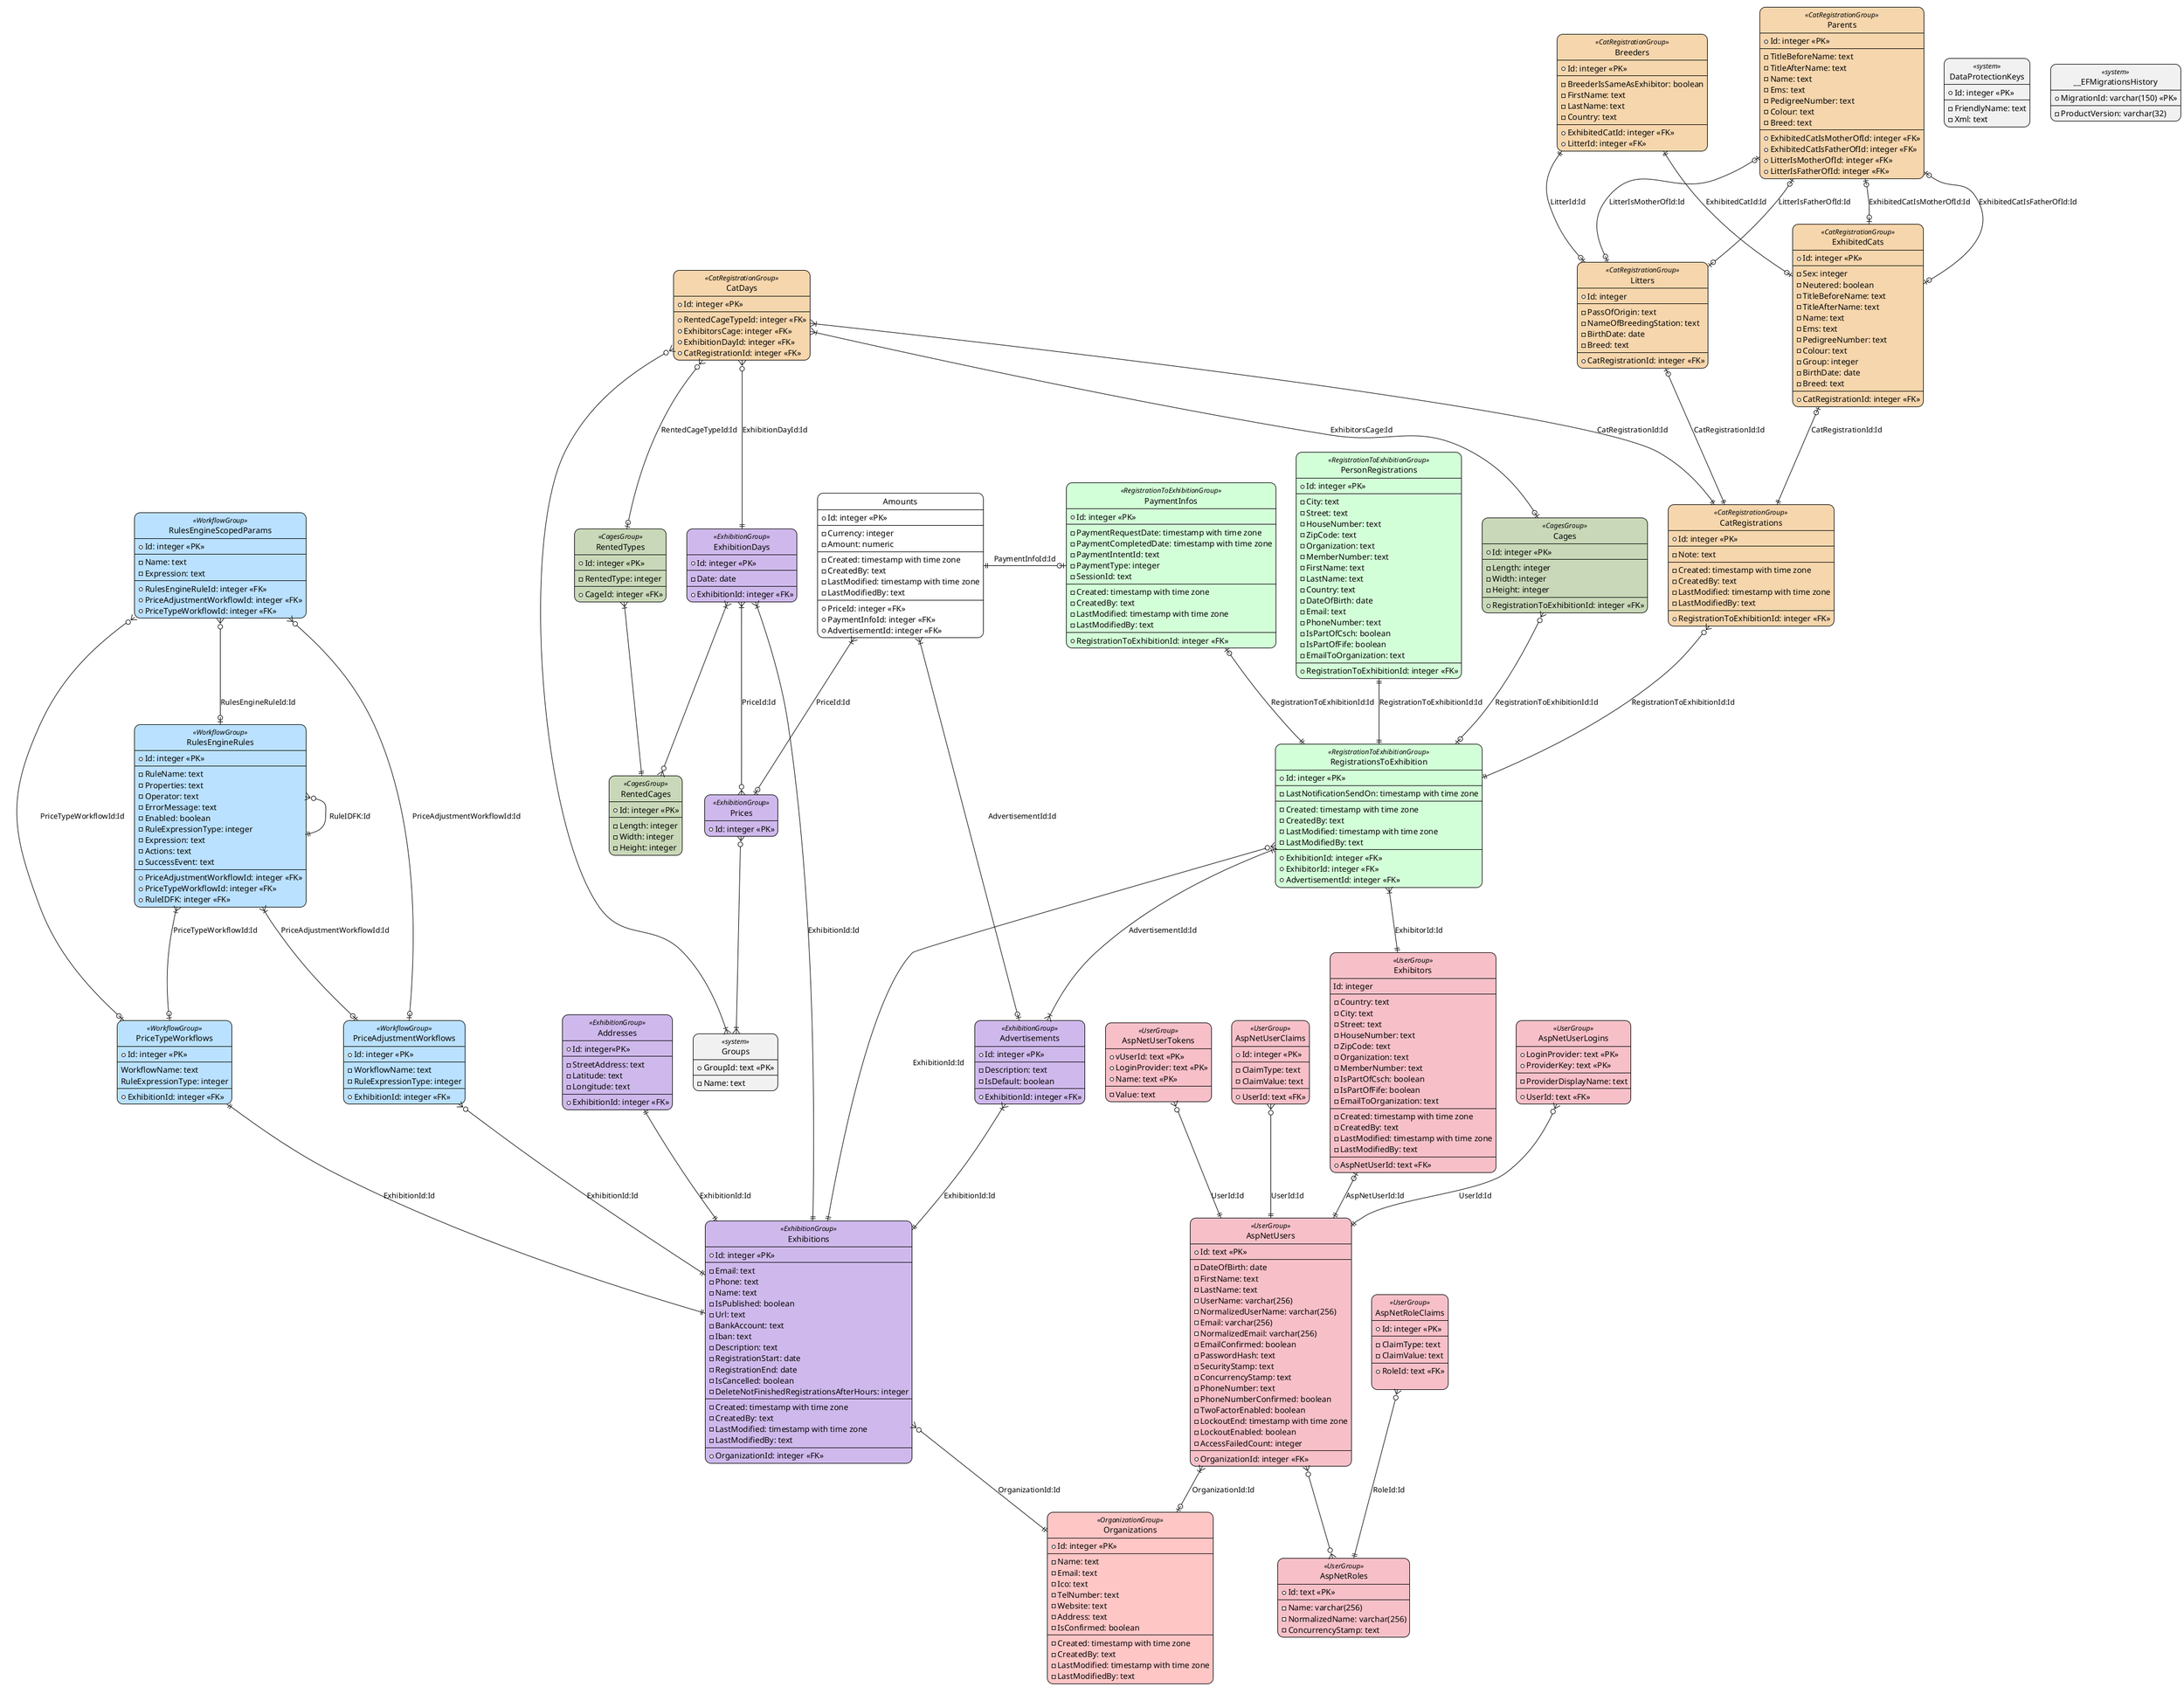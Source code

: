 @startuml

!theme plain

skinparam handwritten false
hide circle
skinparam linetype ortho
skinparam linetype polyline
skinparam linetype disabled
skinparam roundcorner 20
skinparam shadowing false
hide empty members

skinparam  class {
    BackgroundColor<<RegistrationToExhibitionGroup>> #d3ffd8
}

skinparam  class {
    BackgroundColor<<CatRegistrationGroup>> #f6d6ad
}

skinparam  class {
    BackgroundColor<<ExhibitionGroup>> #cfb9ec
}

skinparam  class {
    BackgroundColor<<UserGroup>> #f7c0c8
}

skinparam  class {
    BackgroundColor<<CagesGroup>> #c9d8b8
}

skinparam  class {
    BackgroundColor<<system>> #f1f1f1
}

skinparam  class {
    BackgroundColor<<OrganizationGroup>> #ffc6c6
}

skinparam  class {
    BackgroundColor<<WorkflowGroup>> #bae1ff
}

class Addresses as "Addresses" <<ExhibitionGroup>> {
   * Id: integer<<PK>>
   --
   - StreetAddress: text
   - Latitude: text
   - Longitude: text
   --
   * ExhibitionId: integer <<FK>>
}
class Advertisements as "Advertisements" <<ExhibitionGroup>> {
   * Id: integer <<PK>>
   --
   - Description: text
   - IsDefault: boolean
   --
   * ExhibitionId: integer <<FK>>
}
class AspNetRoleClaims as "AspNetRoleClaims" <<UserGroup>> {
   * Id: integer <<PK>>
   --
   - ClaimType: text
   - ClaimValue: text
   --
   * RoleId: text <<FK>>

}
class AspNetRoles as "AspNetRoles" <<UserGroup>> {
   * Id: text <<PK>>
   --
   - Name: varchar(256)
   - NormalizedName: varchar(256)
   - ConcurrencyStamp: text
}
class AspNetUserClaims as "AspNetUserClaims" <<UserGroup>> {
   * Id: integer <<PK>>
   --
   - ClaimType: text
   - ClaimValue: text
   --
   * UserId: text <<FK>>
}
class AspNetUserLogins as "AspNetUserLogins" <<UserGroup>> {
   * LoginProvider: text <<PK>>
   * ProviderKey: text <<PK>>
   --
   - ProviderDisplayName: text
   --
   * UserId: text <<FK>>
}
class AspNetUserTokens as "AspNetUserTokens" <<UserGroup>> {
   * vUserId: text <<PK>>
   * LoginProvider: text <<PK>>
   * Name: text <<PK>>
   --
   - Value: text
}
class AspNetUsers as "AspNetUsers" <<UserGroup>> {
   * Id: text <<PK>>
   --
   - DateOfBirth: date
   - FirstName: text
   - LastName: text
   - UserName: varchar(256)
   - NormalizedUserName: varchar(256)
   - Email: varchar(256)
   - NormalizedEmail: varchar(256)
   - EmailConfirmed: boolean
   - PasswordHash: text
   - SecurityStamp: text
   - ConcurrencyStamp: text
   - PhoneNumber: text
   - PhoneNumberConfirmed: boolean
   - TwoFactorEnabled: boolean
   - LockoutEnd: timestamp with time zone
   - LockoutEnabled: boolean
   - AccessFailedCount: integer
   --
   * OrganizationId: integer <<FK>>
}
class Breeders as "Breeders" <<CatRegistrationGroup>> {
   * Id: integer <<PK>>
   --
   - BreederIsSameAsExhibitor: boolean
   - FirstName: text
   - LastName: text
   - Country: text
   --
   * ExhibitedCatId: integer <<FK>>
   * LitterId: integer <<FK>>
}
class Cages as "Cages" <<CagesGroup>> {
   * Id: integer <<PK>>
   --
   - Length: integer
   - Width: integer
   - Height: integer
   --
   * RegistrationToExhibitionId: integer <<FK>>
}
class CatDays as "CatDays" <<CatRegistrationGroup>> {
   * Id: integer <<PK>>
   --
   * RentedCageTypeId: integer <<FK>>
   * ExhibitorsCage: integer <<FK>>
   * ExhibitionDayId: integer <<FK>>
   * CatRegistrationId: integer <<FK>>
}
class CatRegistrations as "CatRegistrations" <<CatRegistrationGroup>> {
   * Id: integer <<PK>>
   --
   - Note: text
   --
   - Created: timestamp with time zone
   - CreatedBy: text
   - LastModified: timestamp with time zone
   - LastModifiedBy: text
   --
   * RegistrationToExhibitionId: integer <<FK>>
}
class Amounts as "Amounts"{
   * Id: integer <<PK>>
   --
   - Currency: integer
   - Amount: numeric
   --
   - Created: timestamp with time zone
   - CreatedBy: text
   - LastModified: timestamp with time zone
   - LastModifiedBy: text
   --
   * PriceId: integer <<FK>>
   * PaymentInfoId: integer <<FK>>
   * AdvertisementId: integer <<FK>>
}
class DataProtectionKeys as "DataProtectionKeys" <<system>> {
   * Id: integer <<PK>>
   --
   - FriendlyName: text
   - Xml: text
}
class ExhibitedCats as "ExhibitedCats" <<CatRegistrationGroup>> {
   * Id: integer <<PK>>
   --
   - Sex: integer
   - Neutered: boolean
   - TitleBeforeName: text
   - TitleAfterName: text
   - Name: text
   - Ems: text
   - PedigreeNumber: text
   - Colour: text
   - Group: integer
   - BirthDate: date
   - Breed: text
   --
   * CatRegistrationId: integer <<FK>>
}
class ExhibitionDays as "ExhibitionDays" <<ExhibitionGroup>> {
   * Id: integer <<PK>>
   --
   - Date: date
   --
   * ExhibitionId: integer <<FK>>
}
class Exhibitions as "Exhibitions" <<ExhibitionGroup>> {
   * Id: integer <<PK>>
   --
   - Email: text
   - Phone: text
   - Name: text
   - IsPublished: boolean
   - Url: text
   - BankAccount: text
   - Iban: text
   - Description: text
   - RegistrationStart: date
   - RegistrationEnd: date
   - IsCancelled: boolean
   - DeleteNotFinishedRegistrationsAfterHours: integer
   --
   - Created: timestamp with time zone
   - CreatedBy: text
   - LastModified: timestamp with time zone
   - LastModifiedBy: text
   --
   * OrganizationId: integer <<FK>>
}
class Exhibitors as "Exhibitors" <<UserGroup>> {
   Id: integer
   --
   - Country: text
   - City: text
   - Street: text
   - HouseNumber: text
   - ZipCode: text
   - Organization: text
   - MemberNumber: text
   - IsPartOfCsch: boolean
   - IsPartOfFife: boolean
   - EmailToOrganization: text
   --
   - Created: timestamp with time zone
   - CreatedBy: text
   - LastModified: timestamp with time zone
   - LastModifiedBy: text
   --
   * AspNetUserId: text <<FK>>
}
class Groups as "Groups" <<system>> {
   * GroupId: text <<PK>>
   --
   - Name: text
}
class Litters as "Litters" <<CatRegistrationGroup>> {
   * Id: integer
   --
   - PassOfOrigin: text
   - NameOfBreedingStation: text
   - BirthDate: date
   - Breed: text
   --
   * CatRegistrationId: integer <<FK>>
}
class RulesEngineRules as "RulesEngineRules" <<WorkflowGroup>> {
   * Id: integer <<PK>>
   --
   - RuleName: text
   - Properties: text
   - Operator: text
   - ErrorMessage: text
   - Enabled: boolean
   - RuleExpressionType: integer
   - Expression: text
   - Actions: text
   - SuccessEvent: text
   --
   * PriceAdjustmentWorkflowId: integer <<FK>>
   * PriceTypeWorkflowId: integer <<FK>>
   * RuleIDFK: integer <<FK>>
}
class RulesEngineScopedParams as "RulesEngineScopedParams" <<WorkflowGroup>> {
   * Id: integer <<PK>>
   --
   - Name: text
   - Expression: text
   --
   * RulesEngineRuleId: integer <<FK>>
   * PriceAdjustmentWorkflowId: integer <<FK>>
   * PriceTypeWorkflowId: integer <<FK>>
}
class PriceAdjustmentWorkflows as "PriceAdjustmentWorkflows" <<WorkflowGroup>> {
   * Id: integer <<PK>>
   --
   - WorkflowName: text
   - RuleExpressionType: integer
   --
   * ExhibitionId: integer <<FK>>
}
class Organizations as "Organizations" <<OrganizationGroup>> {
   * Id: integer <<PK>>
   --
   - Name: text
   - Email: text
   - Ico: text
   - TelNumber: text
   - Website: text
   - Address: text
   - IsConfirmed: boolean
   --
   - Created: timestamp with time zone
   - CreatedBy: text
   - LastModified: timestamp with time zone
   - LastModifiedBy: text
}
class Parents as "Parents" <<CatRegistrationGroup>> {
   * Id: integer <<PK>>
   --
   - TitleBeforeName: text
   - TitleAfterName: text
   - Name: text
   - Ems: text
   - PedigreeNumber: text
   - Colour: text
   - Breed: text
   --
   * ExhibitedCatIsMotherOfId: integer <<FK>>
   * ExhibitedCatIsFatherOfId: integer <<FK>>
   * LitterIsMotherOfId: integer <<FK>>
   * LitterIsFatherOfId: integer <<FK>>
}
class PaymentInfos as "PaymentInfos" <<RegistrationToExhibitionGroup>> {
   * Id: integer <<PK>>
   --
   - PaymentRequestDate: timestamp with time zone
   - PaymentCompletedDate: timestamp with time zone
   - PaymentIntentId: text
   - PaymentType: integer
   - SessionId: text
   --
   - Created: timestamp with time zone
   - CreatedBy: text
   - LastModified: timestamp with time zone
   - LastModifiedBy: text
   --
   * RegistrationToExhibitionId: integer <<FK>>
}
class PersonRegistrations as "PersonRegistrations" <<RegistrationToExhibitionGroup>> {
   * Id: integer <<PK>>
   --
   - City: text
   - Street: text
   - HouseNumber: text
   - ZipCode: text
   - Organization: text
   - MemberNumber: text
   - FirstName: text
   - LastName: text
   - Country: text
   - DateOfBirth: date
   - Email: text
   - PhoneNumber: text
   - IsPartOfCsch: boolean
   - IsPartOfFife: boolean
   - EmailToOrganization: text
   --
   * RegistrationToExhibitionId: integer <<FK>>
}
class PriceTypeWorkflows as "PriceTypeWorkflows" <<WorkflowGroup>> {
   * Id: integer <<PK>>
   --
   WorkflowName: text
   RuleExpressionType: integer
   --
   * ExhibitionId: integer <<FK>>
}
class Prices as "Prices" <<ExhibitionGroup>> {
   * Id: integer <<PK>>
}
class RegistrationsToExhibition as "RegistrationsToExhibition" <<RegistrationToExhibitionGroup>> {
   * Id: integer <<PK>>
   --
   - LastNotificationSendOn: timestamp with time zone
   --
   - Created: timestamp with time zone
   - CreatedBy: text
   - LastModified: timestamp with time zone
   - LastModifiedBy: text
   --
   * ExhibitionId: integer <<FK>>
   * ExhibitorId: integer <<FK>>
   * AdvertisementId: integer <<FK>>
}
class RentedCages as "RentedCages" <<CagesGroup>> {
   * Id: integer <<PK>>
   --
   - Length: integer
   - Width: integer
   - Height: integer
}
class RentedTypes as "RentedTypes" <<CagesGroup>> {
   * Id: integer <<PK>>
   --
   - RentedType: integer
   --
   * CageId: integer <<FK>>
}
class __EFMigrationsHistory as "__EFMigrationsHistory" <<system>> {
   * MigrationId: varchar(150) <<PK>>
   --
   - ProductVersion: varchar(32)
}

Addresses                            ||--||  Exhibitions                         : "ExhibitionId:Id"
Advertisements                       }|--||  Exhibitions                         : "ExhibitionId:Id"
AspNetRoleClaims                     }o--||  AspNetRoles                         : "RoleId:Id"
AspNetUserClaims                     }o--||  AspNetUsers                         : "UserId:Id"
AspNetUserLogins                     }o--||  AspNetUsers                         : "UserId:Id"
AspNetUsers                          }o--o{  AspNetRoles   
AspNetUserTokens                     }o--||  AspNetUsers                         : "UserId:Id"
AspNetUsers                          }|--o|  Organizations                       : "OrganizationId:Id"
Breeders                             ||--o|  ExhibitedCats                       : "ExhibitedCatId:Id"
Breeders                             ||--o|  Litters                             : "LitterId:Id"
Cages                                }o--o|  RegistrationsToExhibition           : "RegistrationToExhibitionId:Id"
CatDays                              }o--|{  Groups
CatDays                              }|--o|  Cages                               : "ExhibitorsCage:Id"
CatDays                              }|--||  CatRegistrations                    : "CatRegistrationId:Id"
CatDays                              }o--||  ExhibitionDays                      : "ExhibitionDayId:Id"
CatDays                              }o--o|  RentedTypes                         : "RentedCageTypeId:Id"
CatRegistrations                     }o--||  RegistrationsToExhibition           : "RegistrationToExhibitionId:Id"
ExhibitedCats                        |o--||  CatRegistrations                    : "CatRegistrationId:Id"
ExhibitionDays                       }|--o{  Prices                              : "PriceId:Id"
ExhibitionDays                       }|--||  Exhibitions                         : "ExhibitionId:Id"
Exhibitions                          }o--||  Organizations                       : "OrganizationId:Id"
Exhibitors                           |o--||  AspNetUsers                         : "AspNetUserId:Id"
Litters                              |o--||  CatRegistrations                    : "CatRegistrationId:Id"
RulesEngineRules                     }o--||  RulesEngineRules                    : "RuleIDFK:Id"
RulesEngineRules                     }|--o|  PriceAdjustmentWorkflows                : "PriceAdjustmentWorkflowId:Id"
RulesEngineRules                     }|--o|  PriceTypeWorkflows                  : "PriceTypeWorkflowId:Id"
RulesEngineScopedParams              }o--o|  RulesEngineRules                    : "RulesEngineRuleId:Id"
RulesEngineScopedParams              }o--o|  PriceAdjustmentWorkflows                : "PriceAdjustmentWorkflowId:Id"
RulesEngineScopedParams              }o--o|  PriceTypeWorkflows                  : "PriceTypeWorkflowId:Id"
PriceAdjustmentWorkflows                 }o--||  Exhibitions                         : "ExhibitionId:Id"
Parents                              |o--o|  ExhibitedCats                       : "ExhibitedCatIsMotherOfId:Id"
Parents                              |o--o|  ExhibitedCats                       : "ExhibitedCatIsFatherOfId:Id"
Parents                              |o--o|  Litters                             : "LitterIsFatherOfId:Id"
Parents                              |o--o|  Litters                             : "LitterIsMotherOfId:Id"
PaymentInfos                         |o--||  RegistrationsToExhibition           : "RegistrationToExhibitionId:Id"
PersonRegistrations                  ||--||  RegistrationsToExhibition           : "RegistrationToExhibitionId:Id"
Prices                               }o--|{  Groups 
PriceTypeWorkflows                   ||--||  Exhibitions                         : "ExhibitionId:Id"
RegistrationsToExhibition            ||--|{  Advertisements                      : "AdvertisementId:Id"
RegistrationsToExhibition            }o--||  Exhibitions                         : "ExhibitionId:Id"
RegistrationsToExhibition            }|--||  Exhibitors                          : "ExhibitorId:Id"
ExhibitionDays                       }|--o{  RentedCages
RentedTypes                          }|--||  RentedCages
Amounts                              }|-o|  Advertisements                      : "AdvertisementId:Id"
Amounts                              ||-o|  PaymentInfos                        : "PaymentInfoId:Id"
Amounts                              }|-o|  Prices                              : "PriceId:Id"
@enduml
